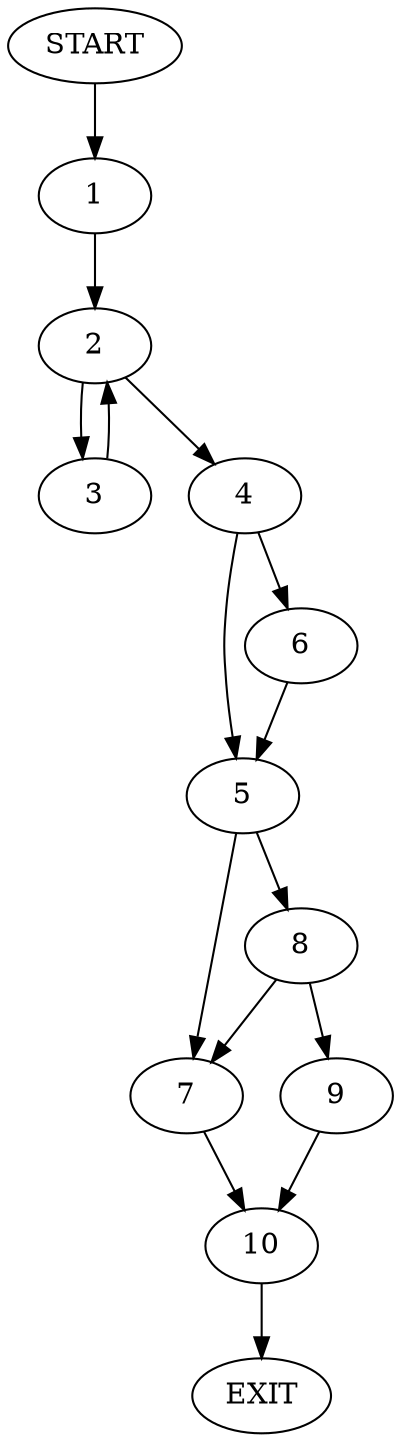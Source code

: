 digraph {
0 [label="START"]
11 [label="EXIT"]
0 -> 1
1 -> 2
2 -> 3
2 -> 4
4 -> 5
4 -> 6
3 -> 2
6 -> 5
5 -> 7
5 -> 8
8 -> 9
8 -> 7
7 -> 10
9 -> 10
10 -> 11
}
